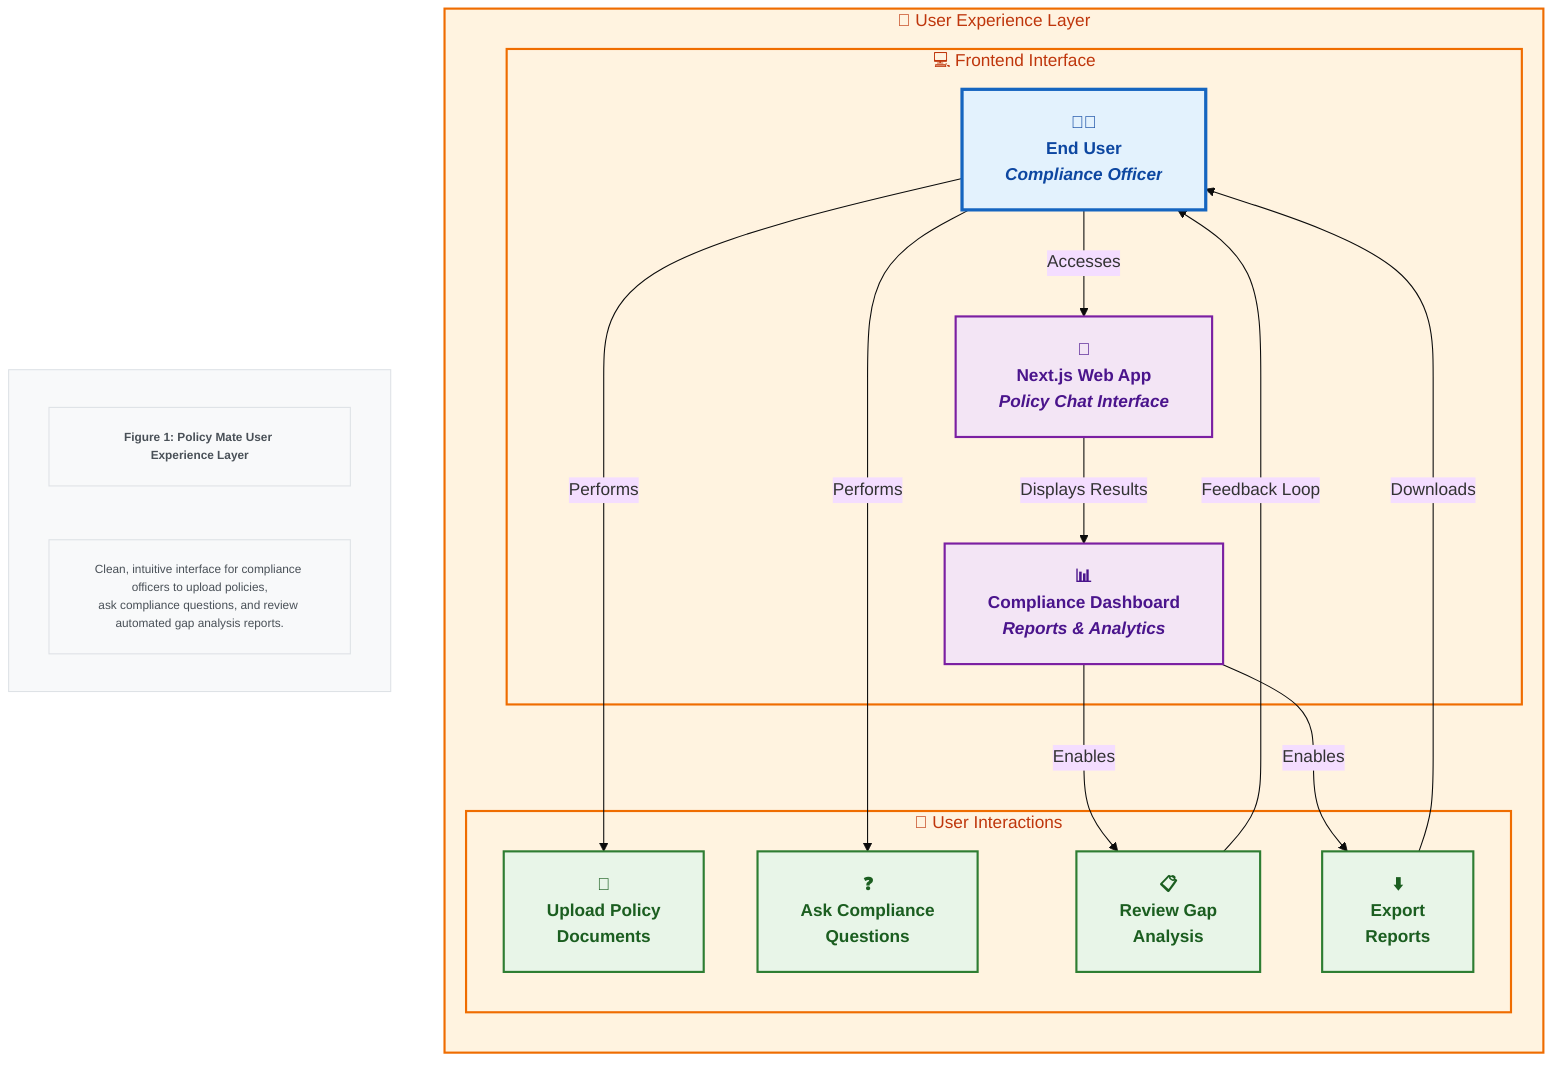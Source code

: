 %%{init: {'theme': 'base', 'flowchart': {'curve': 'basis', 'padding': 20}}}%%
flowchart TD
    %% User Experience Layer - Clean and Simple
    subgraph userExperience["👤 User Experience Layer"]
        direction TB
        
        subgraph frontend["💻 Frontend Interface"]
            User["🧑‍💼<br/>End User<br/><i>Compliance Officer</i>"]
            WebApp["💬<br/>Next.js Web App<br/><i>Policy Chat Interface</i>"]
            Dashboard["📊<br/>Compliance Dashboard<br/><i>Reports & Analytics</i>"]
        end
        
        subgraph interactions["🔄 User Interactions"]
            Upload["📄<br/>Upload Policy<br/>Documents"]
            Query["❓<br/>Ask Compliance<br/>Questions"]
            Review["📋<br/>Review Gap<br/>Analysis"]
            Export["⬇️<br/>Export<br/>Reports"]
        end
    end

    %% Flow within User Experience
    User -->|Accesses| WebApp
    User -->|Performs| Upload
    User -->|Performs| Query
    WebApp -->|Displays Results| Dashboard
    Dashboard -->|Enables| Review
    Dashboard -->|Enables| Export
    Review -->|Feedback Loop| User
    Export -->|Downloads| User

    %% Styling
    classDef userNode fill:#e3f2fd,stroke:#1565c0,stroke-width:3px,color:#0d47a1,font-weight:bold
    classDef frontendNode fill:#f3e5f5,stroke:#7b1fa2,stroke-width:2px,color:#4a148c,font-weight:bold
    classDef interactionNode fill:#e8f5e8,stroke:#2e7d32,stroke-width:2px,color:#1b5e20,font-weight:bold
    classDef layerBox fill:#fff3e0,stroke:#ef6c00,stroke-width:2px,color:#bf360c

    class User userNode
    class WebApp,Dashboard frontendNode
    class Upload,Query,Review,Export interactionNode
    class userExperience,frontend,interactions layerBox

    %% Caption
    subgraph caption[" "]
        figureTitle["<b>Figure 1: Policy Mate User Experience Layer</b>"]
        figureDesc["Clean, intuitive interface for compliance officers to upload policies,<br/>ask compliance questions, and review automated gap analysis reports."]
    end

    classDef captionStyle fill:#f8f9fa,stroke:#dee2e6,stroke-width:1px,color:#495057,font-size:11px
    class caption,figureTitle,figureDesc captionStyle